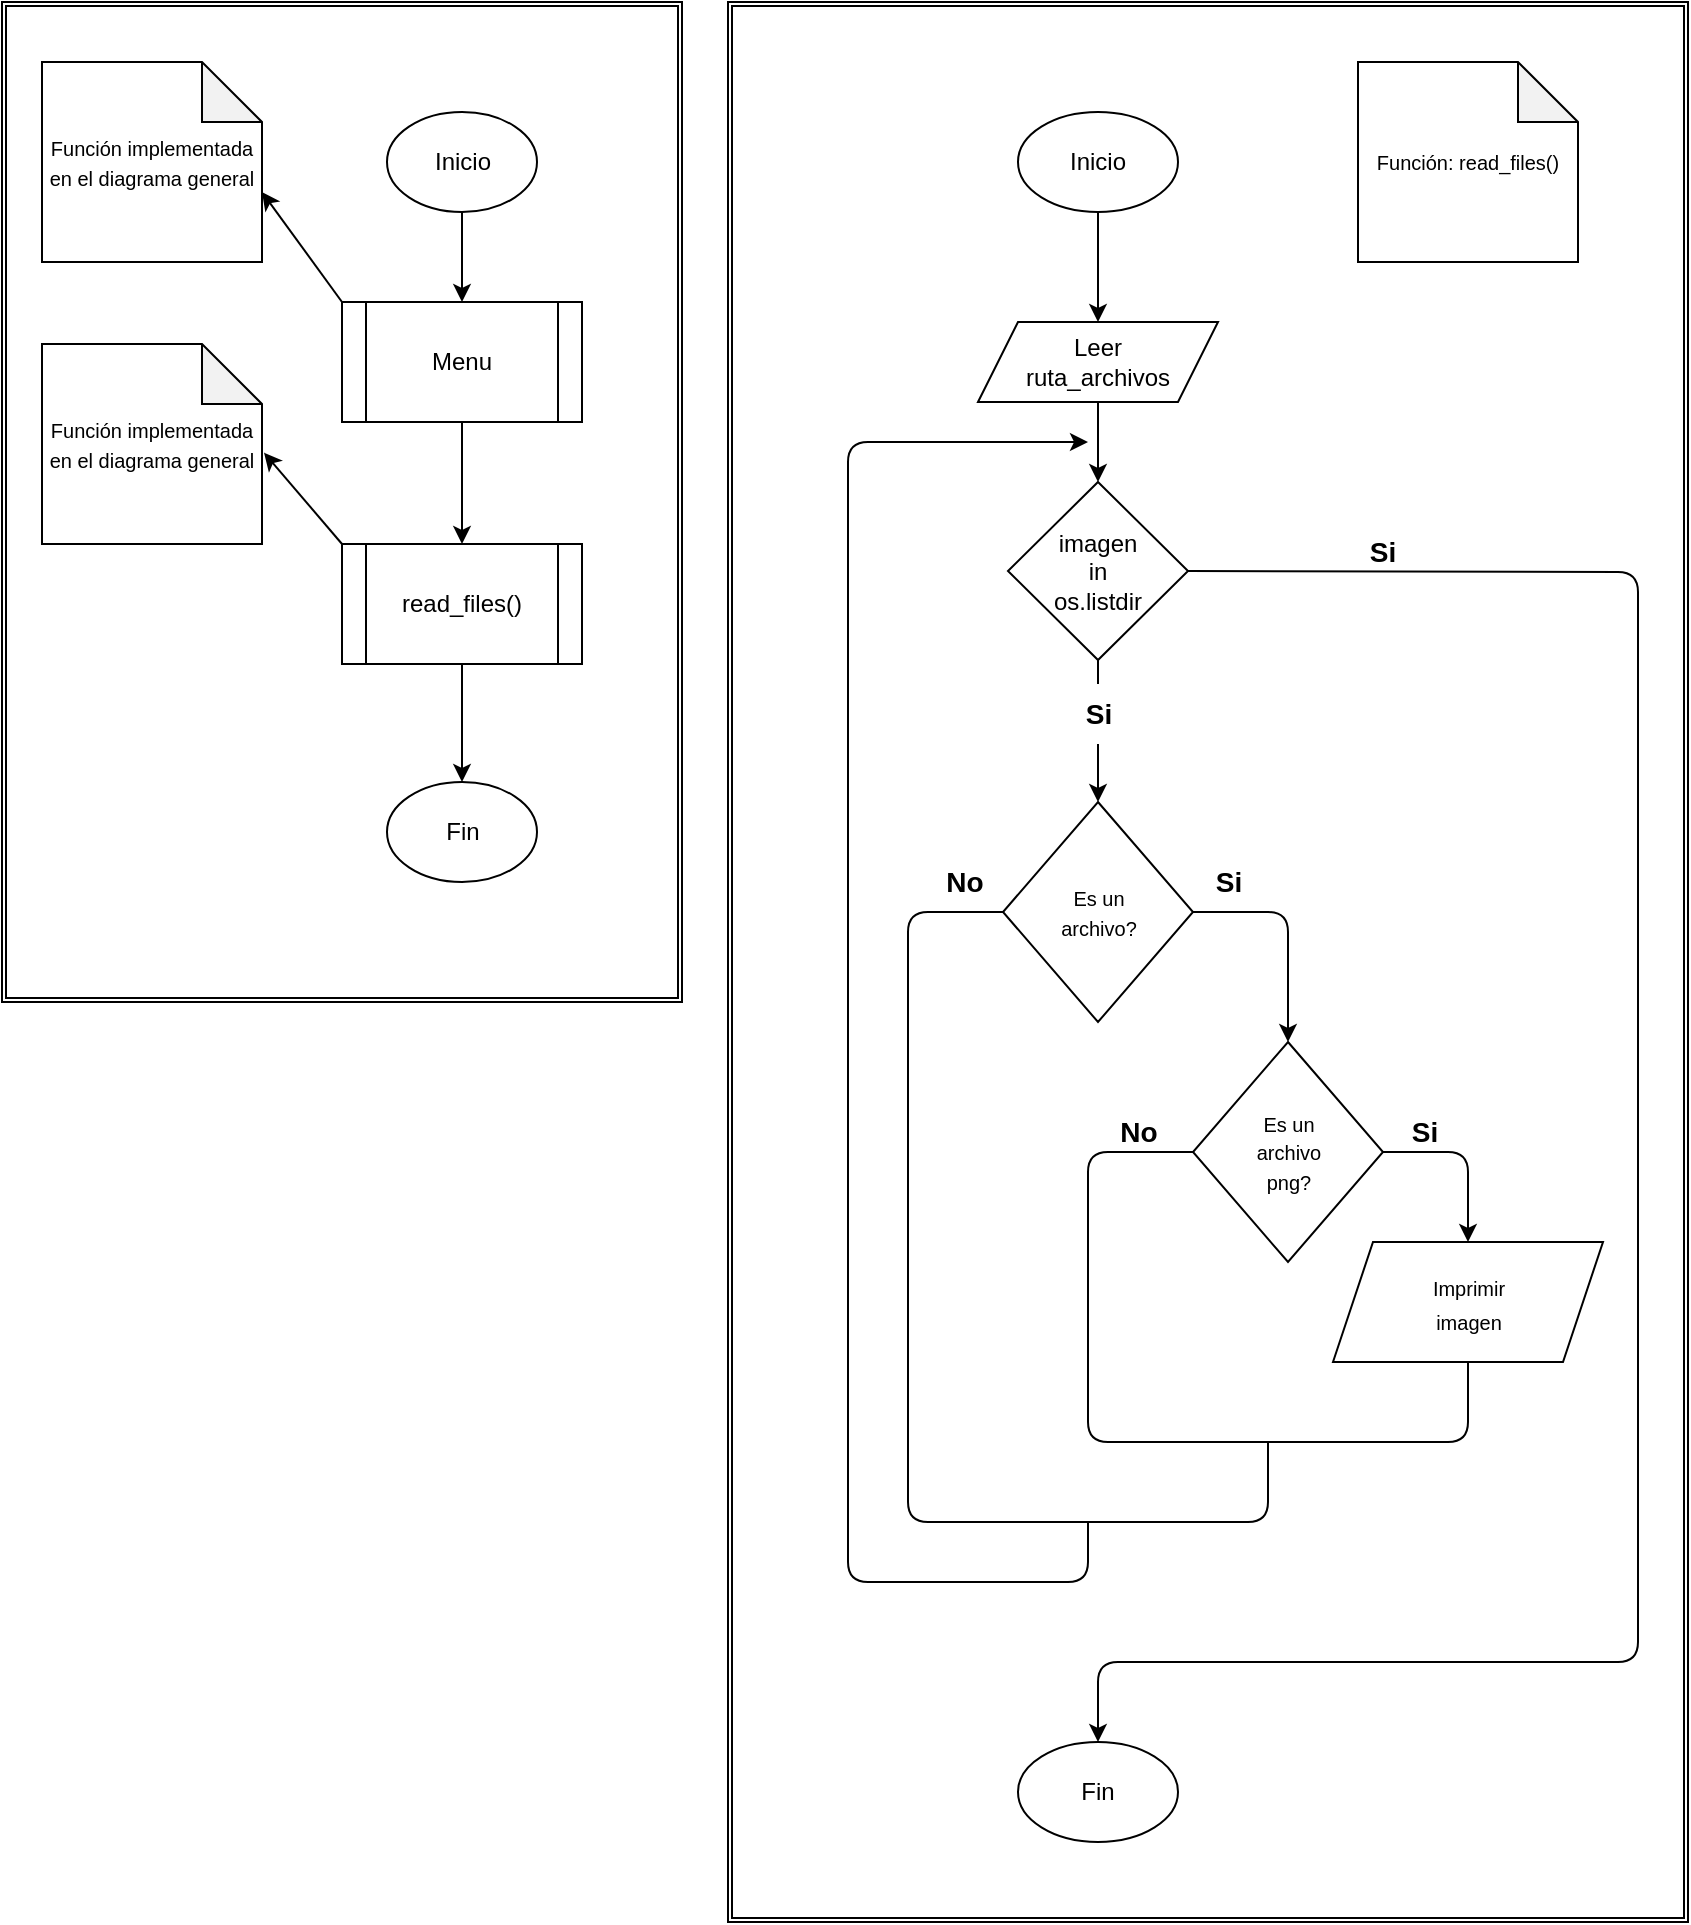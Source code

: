 <mxfile>
    <diagram id="IjiTmnJwu6j2XZqDibwr" name="Page-1">
        <mxGraphModel dx="984" dy="1783" grid="1" gridSize="10" guides="1" tooltips="1" connect="1" arrows="1" fold="1" page="1" pageScale="1" pageWidth="850" pageHeight="1100" math="0" shadow="0">
            <root>
                <mxCell id="0"/>
                <mxCell id="1" parent="0"/>
                <mxCell id="96" value="" style="shape=ext;double=1;rounded=0;whiteSpace=wrap;html=1;fontSize=10;" vertex="1" parent="1">
                    <mxGeometry x="363" y="-1070" width="480" height="960" as="geometry"/>
                </mxCell>
                <mxCell id="88" value="" style="shape=ext;double=1;rounded=0;whiteSpace=wrap;html=1;fontSize=10;" vertex="1" parent="1">
                    <mxGeometry y="-1070" width="340" height="500" as="geometry"/>
                </mxCell>
                <mxCell id="19" value="Fin" style="ellipse;whiteSpace=wrap;html=1;" parent="1" vertex="1">
                    <mxGeometry x="192.5" y="-680" width="75" height="50" as="geometry"/>
                </mxCell>
                <mxCell id="41" value="" style="edgeStyle=none;html=1;fontSize=12;exitX=0.5;exitY=1;exitDx=0;exitDy=0;" parent="1" source="56" target="19" edge="1">
                    <mxGeometry relative="1" as="geometry">
                        <mxPoint x="230" y="-300" as="sourcePoint"/>
                    </mxGeometry>
                </mxCell>
                <mxCell id="49" value="" style="edgeStyle=none;html=1;entryX=0.5;entryY=0;entryDx=0;entryDy=0;" parent="1" source="48" target="50" edge="1">
                    <mxGeometry relative="1" as="geometry">
                        <mxPoint x="234.946" y="-890" as="targetPoint"/>
                    </mxGeometry>
                </mxCell>
                <mxCell id="48" value="Inicio" style="ellipse;whiteSpace=wrap;html=1;" parent="1" vertex="1">
                    <mxGeometry x="192.5" y="-1015" width="75" height="50" as="geometry"/>
                </mxCell>
                <mxCell id="55" value="" style="edgeStyle=none;html=1;exitX=0.5;exitY=1;exitDx=0;exitDy=0;entryX=0.5;entryY=0;entryDx=0;entryDy=0;" edge="1" parent="1" source="58" target="54">
                    <mxGeometry relative="1" as="geometry">
                        <mxPoint x="558" y="-880" as="targetPoint"/>
                    </mxGeometry>
                </mxCell>
                <mxCell id="60" value="" style="edgeStyle=none;html=1;exitX=0;exitY=0;exitDx=0;exitDy=0;entryX=0;entryY=0;entryDx=110;entryDy=65;entryPerimeter=0;" edge="1" parent="1" source="50" target="59">
                    <mxGeometry relative="1" as="geometry"/>
                </mxCell>
                <mxCell id="50" value="Menu" style="shape=process;whiteSpace=wrap;html=1;backgroundOutline=1;" vertex="1" parent="1">
                    <mxGeometry x="170" y="-920" width="120" height="60" as="geometry"/>
                </mxCell>
                <mxCell id="57" value="" style="edgeStyle=none;html=1;" edge="1" parent="1" source="50" target="56">
                    <mxGeometry relative="1" as="geometry">
                        <mxPoint x="230" y="-860" as="sourcePoint"/>
                    </mxGeometry>
                </mxCell>
                <mxCell id="66" value="" style="edgeStyle=none;html=1;fontSize=10;" edge="1" parent="1" source="54" target="65">
                    <mxGeometry relative="1" as="geometry"/>
                </mxCell>
                <mxCell id="54" value="Leer&lt;br&gt;ruta_archivos" style="shape=parallelogram;perimeter=parallelogramPerimeter;whiteSpace=wrap;html=1;fixedSize=1;" vertex="1" parent="1">
                    <mxGeometry x="488" y="-910" width="120" height="40" as="geometry"/>
                </mxCell>
                <mxCell id="56" value="read_files()" style="shape=process;whiteSpace=wrap;html=1;backgroundOutline=1;" vertex="1" parent="1">
                    <mxGeometry x="170" y="-799" width="120" height="60" as="geometry"/>
                </mxCell>
                <mxCell id="58" value="Inicio" style="ellipse;whiteSpace=wrap;html=1;" vertex="1" parent="1">
                    <mxGeometry x="508" y="-1015" width="80" height="50" as="geometry"/>
                </mxCell>
                <mxCell id="59" value="&lt;font style=&quot;font-size: 10px;&quot;&gt;Función implementada en el diagrama general&lt;/font&gt;" style="shape=note;whiteSpace=wrap;html=1;backgroundOutline=1;darkOpacity=0.05;" vertex="1" parent="1">
                    <mxGeometry x="20" y="-1040" width="110" height="100" as="geometry"/>
                </mxCell>
                <mxCell id="62" value="" style="edgeStyle=none;html=1;fontSize=10;exitX=0;exitY=0;exitDx=0;exitDy=0;entryX=1.009;entryY=0.543;entryDx=0;entryDy=0;entryPerimeter=0;" edge="1" parent="1" source="56" target="61">
                    <mxGeometry relative="1" as="geometry"/>
                </mxCell>
                <mxCell id="61" value="&lt;font style=&quot;font-size: 10px;&quot;&gt;Función implementada en el diagrama general&lt;/font&gt;" style="shape=note;whiteSpace=wrap;html=1;backgroundOutline=1;darkOpacity=0.05;" vertex="1" parent="1">
                    <mxGeometry x="20" y="-899" width="110" height="100" as="geometry"/>
                </mxCell>
                <mxCell id="63" value="&lt;font style=&quot;font-size: 10px;&quot;&gt;Función: read_files()&lt;/font&gt;" style="shape=note;whiteSpace=wrap;html=1;backgroundOutline=1;darkOpacity=0.05;" vertex="1" parent="1">
                    <mxGeometry x="678" y="-1040" width="110" height="100" as="geometry"/>
                </mxCell>
                <mxCell id="70" value="" style="edgeStyle=none;html=1;fontSize=10;startArrow=none;" edge="1" parent="1" source="71" target="69">
                    <mxGeometry relative="1" as="geometry"/>
                </mxCell>
                <mxCell id="65" value="imagen&lt;br&gt;in&lt;br&gt;os.listdir" style="rhombus;whiteSpace=wrap;html=1;" vertex="1" parent="1">
                    <mxGeometry x="503" y="-830" width="90" height="89" as="geometry"/>
                </mxCell>
                <mxCell id="74" value="" style="edgeStyle=none;html=1;fontSize=10;exitX=1;exitY=0.5;exitDx=0;exitDy=0;entryX=0.5;entryY=0;entryDx=0;entryDy=0;" edge="1" parent="1" source="69" target="82">
                    <mxGeometry relative="1" as="geometry">
                        <mxPoint x="663" y="-560" as="targetPoint"/>
                        <Array as="points">
                            <mxPoint x="643" y="-615"/>
                        </Array>
                    </mxGeometry>
                </mxCell>
                <mxCell id="69" value="&lt;font style=&quot;font-size: 10px;&quot;&gt;Es un &lt;br&gt;archivo?&lt;/font&gt;" style="rhombus;whiteSpace=wrap;html=1;" vertex="1" parent="1">
                    <mxGeometry x="500.5" y="-670" width="95" height="110" as="geometry"/>
                </mxCell>
                <mxCell id="72" value="" style="edgeStyle=none;html=1;fontSize=10;endArrow=none;" edge="1" parent="1" source="65" target="71">
                    <mxGeometry relative="1" as="geometry">
                        <mxPoint x="548" y="-741" as="sourcePoint"/>
                        <mxPoint x="548" y="-680" as="targetPoint"/>
                    </mxGeometry>
                </mxCell>
                <mxCell id="71" value="&lt;b&gt;&lt;font style=&quot;font-size: 14px;&quot;&gt;Si&lt;/font&gt;&lt;/b&gt;" style="text;html=1;align=center;verticalAlign=middle;resizable=0;points=[];autosize=1;strokeColor=none;fillColor=none;fontSize=10;" vertex="1" parent="1">
                    <mxGeometry x="528" y="-729" width="40" height="30" as="geometry"/>
                </mxCell>
                <mxCell id="77" value="&lt;b&gt;&lt;font style=&quot;font-size: 14px;&quot;&gt;Si&lt;/font&gt;&lt;/b&gt;" style="text;html=1;align=center;verticalAlign=middle;resizable=0;points=[];autosize=1;strokeColor=none;fillColor=none;fontSize=10;" vertex="1" parent="1">
                    <mxGeometry x="593" y="-645" width="40" height="30" as="geometry"/>
                </mxCell>
                <mxCell id="79" value="&lt;b&gt;&lt;font style=&quot;font-size: 14px;&quot;&gt;No&lt;/font&gt;&lt;/b&gt;" style="text;html=1;align=center;verticalAlign=middle;resizable=0;points=[];autosize=1;strokeColor=none;fillColor=none;fontSize=10;" vertex="1" parent="1">
                    <mxGeometry x="460.5" y="-645" width="40" height="30" as="geometry"/>
                </mxCell>
                <mxCell id="81" value="" style="endArrow=none;html=1;fontSize=10;entryX=0;entryY=0.5;entryDx=0;entryDy=0;" edge="1" parent="1" target="69">
                    <mxGeometry width="50" height="50" relative="1" as="geometry">
                        <mxPoint x="633" y="-350" as="sourcePoint"/>
                        <mxPoint x="383" y="-680" as="targetPoint"/>
                        <Array as="points">
                            <mxPoint x="633" y="-310"/>
                            <mxPoint x="453" y="-310"/>
                            <mxPoint x="453" y="-615"/>
                        </Array>
                    </mxGeometry>
                </mxCell>
                <mxCell id="84" value="" style="edgeStyle=none;html=1;fontSize=10;exitX=1;exitY=0.5;exitDx=0;exitDy=0;entryX=0.5;entryY=0;entryDx=0;entryDy=0;" edge="1" parent="1" source="82" target="90">
                    <mxGeometry relative="1" as="geometry">
                        <mxPoint x="733" y="-430" as="targetPoint"/>
                        <Array as="points">
                            <mxPoint x="733" y="-495"/>
                        </Array>
                    </mxGeometry>
                </mxCell>
                <mxCell id="82" value="&lt;font style=&quot;font-size: 10px;&quot;&gt;Es un &lt;br&gt;archivo&lt;br&gt;png?&lt;/font&gt;" style="rhombus;whiteSpace=wrap;html=1;" vertex="1" parent="1">
                    <mxGeometry x="595.5" y="-550" width="95" height="110" as="geometry"/>
                </mxCell>
                <mxCell id="89" value="" style="endArrow=none;html=1;fontSize=10;entryX=0;entryY=0.5;entryDx=0;entryDy=0;exitX=0.5;exitY=1;exitDx=0;exitDy=0;" edge="1" parent="1" source="90" target="82">
                    <mxGeometry width="50" height="50" relative="1" as="geometry">
                        <mxPoint x="733" y="-375" as="sourcePoint"/>
                        <mxPoint x="580.5" y="-490" as="targetPoint"/>
                        <Array as="points">
                            <mxPoint x="733" y="-350"/>
                            <mxPoint x="543" y="-350"/>
                            <mxPoint x="543" y="-495"/>
                        </Array>
                    </mxGeometry>
                </mxCell>
                <mxCell id="90" value="&lt;font style=&quot;font-size: 10px;&quot;&gt;Imprimir&lt;br&gt;imagen&lt;br&gt;&lt;/font&gt;" style="shape=parallelogram;perimeter=parallelogramPerimeter;whiteSpace=wrap;html=1;fixedSize=1;fontSize=14;" vertex="1" parent="1">
                    <mxGeometry x="665.5" y="-450" width="135" height="60" as="geometry"/>
                </mxCell>
                <mxCell id="91" value="&lt;b&gt;&lt;font style=&quot;font-size: 14px;&quot;&gt;Si&lt;/font&gt;&lt;/b&gt;" style="text;html=1;align=center;verticalAlign=middle;resizable=0;points=[];autosize=1;strokeColor=none;fillColor=none;fontSize=10;" vertex="1" parent="1">
                    <mxGeometry x="690.5" y="-520" width="40" height="30" as="geometry"/>
                </mxCell>
                <mxCell id="92" value="&lt;b&gt;&lt;font style=&quot;font-size: 14px;&quot;&gt;No&lt;/font&gt;&lt;/b&gt;" style="text;html=1;align=center;verticalAlign=middle;resizable=0;points=[];autosize=1;strokeColor=none;fillColor=none;fontSize=10;" vertex="1" parent="1">
                    <mxGeometry x="548" y="-520" width="40" height="30" as="geometry"/>
                </mxCell>
                <mxCell id="98" value="" style="endArrow=classic;html=1;fontSize=14;" edge="1" parent="1">
                    <mxGeometry width="50" height="50" relative="1" as="geometry">
                        <mxPoint x="543" y="-310" as="sourcePoint"/>
                        <mxPoint x="543" y="-850" as="targetPoint"/>
                        <Array as="points">
                            <mxPoint x="543" y="-280"/>
                            <mxPoint x="423" y="-280"/>
                            <mxPoint x="423" y="-850"/>
                        </Array>
                    </mxGeometry>
                </mxCell>
                <mxCell id="99" value="Fin" style="ellipse;whiteSpace=wrap;html=1;" vertex="1" parent="1">
                    <mxGeometry x="508" y="-200" width="80" height="50" as="geometry"/>
                </mxCell>
                <mxCell id="100" value="" style="endArrow=classic;html=1;fontSize=14;exitX=1;exitY=0.5;exitDx=0;exitDy=0;entryX=0.5;entryY=0;entryDx=0;entryDy=0;" edge="1" parent="1" source="65" target="99">
                    <mxGeometry width="50" height="50" relative="1" as="geometry">
                        <mxPoint x="378" y="-730" as="sourcePoint"/>
                        <mxPoint x="428" y="-780" as="targetPoint"/>
                        <Array as="points">
                            <mxPoint x="818" y="-785"/>
                            <mxPoint x="818" y="-240"/>
                            <mxPoint x="548" y="-240"/>
                        </Array>
                    </mxGeometry>
                </mxCell>
                <mxCell id="123" value="&lt;b&gt;&lt;font style=&quot;font-size: 14px;&quot;&gt;Si&lt;/font&gt;&lt;/b&gt;" style="text;html=1;align=center;verticalAlign=middle;resizable=0;points=[];autosize=1;strokeColor=none;fillColor=none;fontSize=10;" vertex="1" parent="1">
                    <mxGeometry x="670" y="-810" width="40" height="30" as="geometry"/>
                </mxCell>
            </root>
        </mxGraphModel>
    </diagram>
</mxfile>
